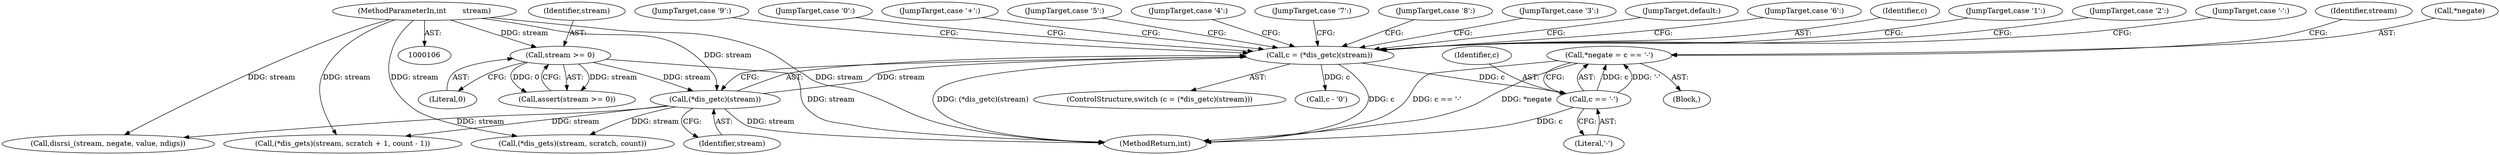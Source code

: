 digraph "0_torque_3ed749263abe3d69fa3626d142a5789dcb5a5684@pointer" {
"1000176" [label="(Call,*negate = c == '-')"];
"1000179" [label="(Call,c == '-')"];
"1000169" [label="(Call,c = (*dis_getc)(stream))"];
"1000171" [label="(Call,(*dis_getc)(stream))"];
"1000128" [label="(Call,stream >= 0)"];
"1000107" [label="(MethodParameterIn,int       stream)"];
"1000263" [label="(JumpTarget,case '7':)"];
"1000264" [label="(JumpTarget,case '8':)"];
"1000180" [label="(Identifier,c)"];
"1000278" [label="(Call,(*dis_gets)(stream, scratch + 1, count - 1))"];
"1000259" [label="(JumpTarget,case '3':)"];
"1000185" [label="(Identifier,stream)"];
"1000171" [label="(Call,(*dis_getc)(stream))"];
"1000176" [label="(Call,*negate = c == '-')"];
"1000377" [label="(MethodReturn,int)"];
"1000181" [label="(Literal,'-')"];
"1000177" [label="(Call,*negate)"];
"1000179" [label="(Call,c == '-')"];
"1000362" [label="(JumpTarget,default:)"];
"1000262" [label="(JumpTarget,case '6':)"];
"1000170" [label="(Identifier,c)"];
"1000257" [label="(JumpTarget,case '1':)"];
"1000169" [label="(Call,c = (*dis_getc)(stream))"];
"1000129" [label="(Identifier,stream)"];
"1000258" [label="(JumpTarget,case '2':)"];
"1000174" [label="(JumpTarget,case '-':)"];
"1000265" [label="(JumpTarget,case '9':)"];
"1000127" [label="(Call,assert(stream >= 0))"];
"1000253" [label="(JumpTarget,case '0':)"];
"1000168" [label="(ControlStructure,switch (c = (*dis_getc)(stream)))"];
"1000128" [label="(Call,stream >= 0)"];
"1000175" [label="(JumpTarget,case '+':)"];
"1000261" [label="(JumpTarget,case '5':)"];
"1000260" [label="(JumpTarget,case '4':)"];
"1000348" [label="(Call,disrsi_(stream, negate, value, ndigs))"];
"1000173" [label="(Block,)"];
"1000172" [label="(Identifier,stream)"];
"1000268" [label="(Call,c - '0')"];
"1000184" [label="(Call,(*dis_gets)(stream, scratch, count))"];
"1000130" [label="(Literal,0)"];
"1000107" [label="(MethodParameterIn,int       stream)"];
"1000176" -> "1000173"  [label="AST: "];
"1000176" -> "1000179"  [label="CFG: "];
"1000177" -> "1000176"  [label="AST: "];
"1000179" -> "1000176"  [label="AST: "];
"1000185" -> "1000176"  [label="CFG: "];
"1000176" -> "1000377"  [label="DDG: c == '-'"];
"1000176" -> "1000377"  [label="DDG: *negate"];
"1000179" -> "1000176"  [label="DDG: c"];
"1000179" -> "1000176"  [label="DDG: '-'"];
"1000179" -> "1000181"  [label="CFG: "];
"1000180" -> "1000179"  [label="AST: "];
"1000181" -> "1000179"  [label="AST: "];
"1000179" -> "1000377"  [label="DDG: c"];
"1000169" -> "1000179"  [label="DDG: c"];
"1000169" -> "1000168"  [label="AST: "];
"1000169" -> "1000171"  [label="CFG: "];
"1000170" -> "1000169"  [label="AST: "];
"1000171" -> "1000169"  [label="AST: "];
"1000174" -> "1000169"  [label="CFG: "];
"1000175" -> "1000169"  [label="CFG: "];
"1000253" -> "1000169"  [label="CFG: "];
"1000257" -> "1000169"  [label="CFG: "];
"1000258" -> "1000169"  [label="CFG: "];
"1000259" -> "1000169"  [label="CFG: "];
"1000260" -> "1000169"  [label="CFG: "];
"1000261" -> "1000169"  [label="CFG: "];
"1000262" -> "1000169"  [label="CFG: "];
"1000263" -> "1000169"  [label="CFG: "];
"1000264" -> "1000169"  [label="CFG: "];
"1000265" -> "1000169"  [label="CFG: "];
"1000362" -> "1000169"  [label="CFG: "];
"1000169" -> "1000377"  [label="DDG: (*dis_getc)(stream)"];
"1000169" -> "1000377"  [label="DDG: c"];
"1000171" -> "1000169"  [label="DDG: stream"];
"1000169" -> "1000268"  [label="DDG: c"];
"1000171" -> "1000172"  [label="CFG: "];
"1000172" -> "1000171"  [label="AST: "];
"1000171" -> "1000377"  [label="DDG: stream"];
"1000128" -> "1000171"  [label="DDG: stream"];
"1000107" -> "1000171"  [label="DDG: stream"];
"1000171" -> "1000184"  [label="DDG: stream"];
"1000171" -> "1000278"  [label="DDG: stream"];
"1000171" -> "1000348"  [label="DDG: stream"];
"1000128" -> "1000127"  [label="AST: "];
"1000128" -> "1000130"  [label="CFG: "];
"1000129" -> "1000128"  [label="AST: "];
"1000130" -> "1000128"  [label="AST: "];
"1000127" -> "1000128"  [label="CFG: "];
"1000128" -> "1000377"  [label="DDG: stream"];
"1000128" -> "1000127"  [label="DDG: stream"];
"1000128" -> "1000127"  [label="DDG: 0"];
"1000107" -> "1000128"  [label="DDG: stream"];
"1000107" -> "1000106"  [label="AST: "];
"1000107" -> "1000377"  [label="DDG: stream"];
"1000107" -> "1000184"  [label="DDG: stream"];
"1000107" -> "1000278"  [label="DDG: stream"];
"1000107" -> "1000348"  [label="DDG: stream"];
}
